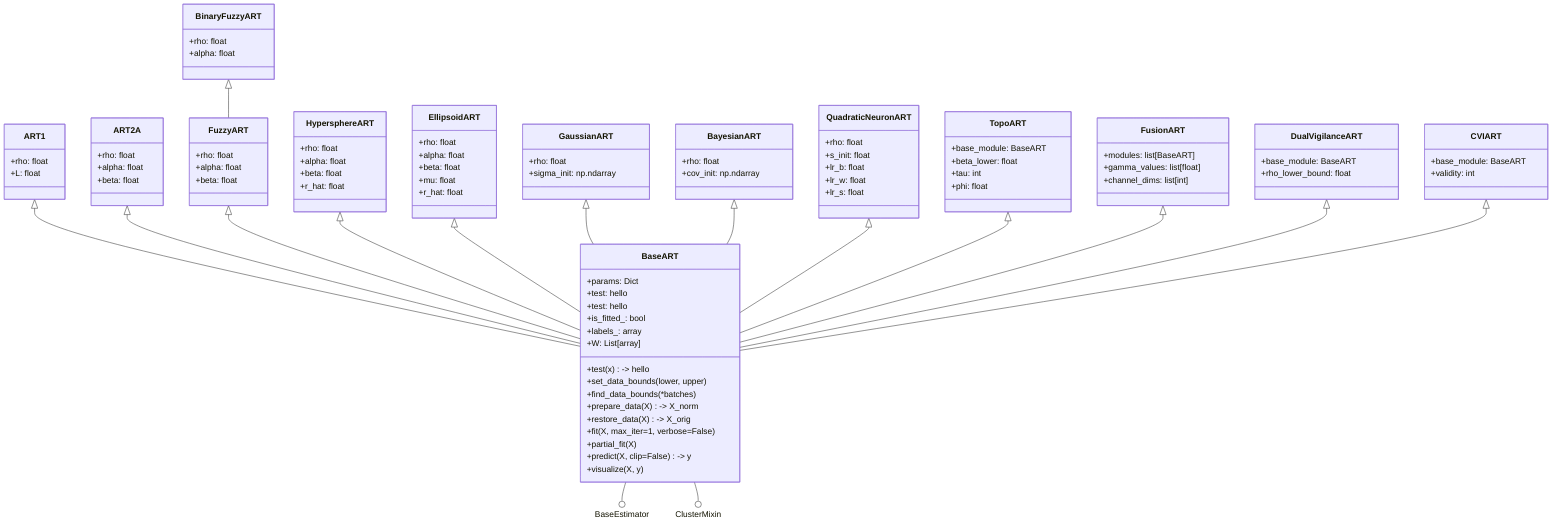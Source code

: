 classDiagram

  class BaseART {
    +params: Dict
    +test: hello
    +test: hello

    +is_fitted_: bool
    +labels_: array
    +W: List[array]
    +test(x) -> hello
    +set_data_bounds(lower, upper)
    +find_data_bounds(*batches)
    +prepare_data(X) -> X_norm
    +restore_data(X) -> X_orig
    +fit(X, max_iter=1, verbose=False)
    +partial_fit(X)
    +predict(X, clip=False) -> y
    +visualize(X, y)
  }
  class FuzzyART {
    +rho: float
    +alpha: float
    +beta: float
  }

  class BinaryFuzzyART {
    +rho: float
    +alpha: float
  }

  class GaussianART {
    +rho: float
    +sigma_init: np.ndarray
  }
  class BayesianART {
    +rho: float
    +cov_init: np.ndarray
  }
  class HypersphereART {
    +rho: float
    +alpha: float
    +beta: float
    +r_hat: float
  }
  class EllipsoidART {
    +rho: float
    +alpha: float
    +beta: float
    +mu: float
    +r_hat: float
  }
  class ART1{
    +rho: float
    +L: float
  }
  class ART2A{
    +rho: float
    +alpha: float
    +beta: float
  }
  class QuadraticNeuronART {
    +rho: float
    +s_init: float
    +lr_b: float
    +lr_w: float
    +lr_s: float
  }

  class TopoART {
    +base_module: BaseART
    +beta_lower: float
    +tau: int
    +phi: float
  }
  class DualVigilanceART {
    +base_module: BaseART
    +rho_lower_bound: float
  }
  class FusionART {
    +modules: list[BaseART]
    +gamma_values: list[float]
    +channel_dims: list[int]
  }

  class CVIART {
    +base_module: BaseART
    +validity: int
  }

  BaseART --() BaseEstimator
  BaseART --() ClusterMixin
  ART1 <|-- BaseART
  ART2A <|-- BaseART
  FuzzyART <|-- BaseART
  BinaryFuzzyART <|-- FuzzyART
  HypersphereART <|-- BaseART

  EllipsoidART <|-- BaseART
  GaussianART <|-- BaseART
  BayesianART <|-- BaseART
  QuadraticNeuronART <|-- BaseART

  TopoART <|-- BaseART
  FusionART <|-- BaseART
  DualVigilanceART <|-- BaseART
  CVIART <|-- BaseART